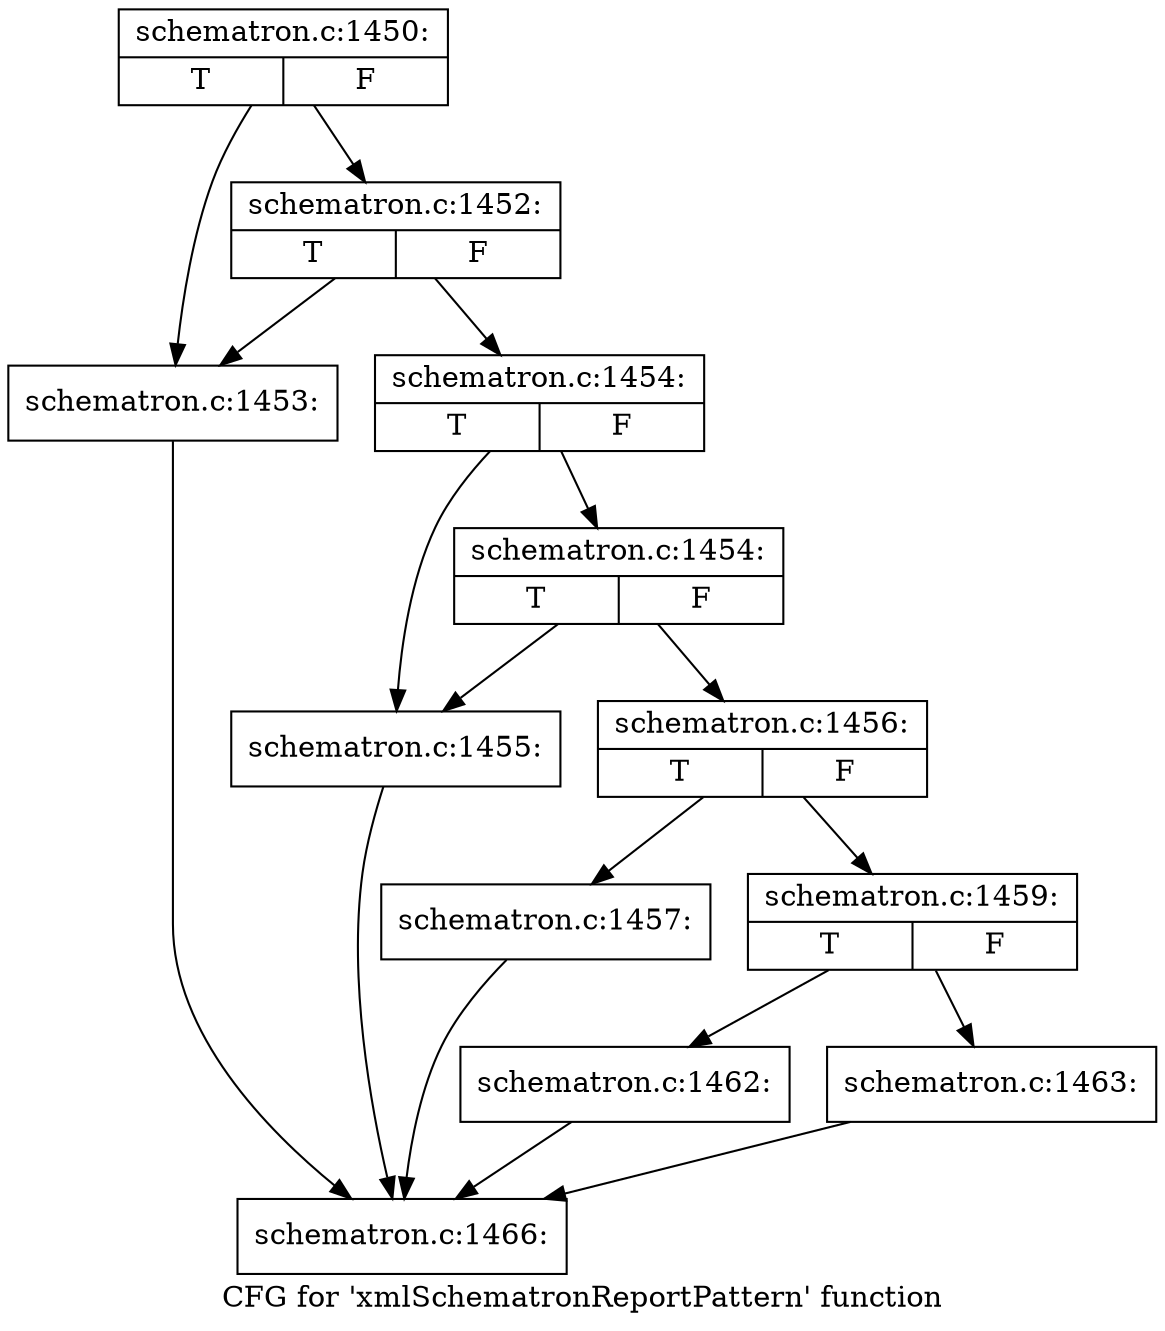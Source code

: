 digraph "CFG for 'xmlSchematronReportPattern' function" {
	label="CFG for 'xmlSchematronReportPattern' function";

	Node0x4d24170 [shape=record,label="{schematron.c:1450:|{<s0>T|<s1>F}}"];
	Node0x4d24170 -> Node0x4d24b40;
	Node0x4d24170 -> Node0x4d24be0;
	Node0x4d24be0 [shape=record,label="{schematron.c:1452:|{<s0>T|<s1>F}}"];
	Node0x4d24be0 -> Node0x4d24b40;
	Node0x4d24be0 -> Node0x4d24b90;
	Node0x4d24b40 [shape=record,label="{schematron.c:1453:}"];
	Node0x4d24b40 -> Node0x4d25c50;
	Node0x4d24b90 [shape=record,label="{schematron.c:1454:|{<s0>T|<s1>F}}"];
	Node0x4d24b90 -> Node0x4d251f0;
	Node0x4d24b90 -> Node0x4d25290;
	Node0x4d25290 [shape=record,label="{schematron.c:1454:|{<s0>T|<s1>F}}"];
	Node0x4d25290 -> Node0x4d251f0;
	Node0x4d25290 -> Node0x4d25240;
	Node0x4d251f0 [shape=record,label="{schematron.c:1455:}"];
	Node0x4d251f0 -> Node0x4d25c50;
	Node0x4d25240 [shape=record,label="{schematron.c:1456:|{<s0>T|<s1>F}}"];
	Node0x4d25240 -> Node0x4d25c00;
	Node0x4d25240 -> Node0x4d25ca0;
	Node0x4d25c00 [shape=record,label="{schematron.c:1457:}"];
	Node0x4d25c00 -> Node0x4d25c50;
	Node0x4d25ca0 [shape=record,label="{schematron.c:1459:|{<s0>T|<s1>F}}"];
	Node0x4d25ca0 -> Node0x4bcdd40;
	Node0x4d25ca0 -> Node0x4d26ef0;
	Node0x4bcdd40 [shape=record,label="{schematron.c:1462:}"];
	Node0x4bcdd40 -> Node0x4d25c50;
	Node0x4d26ef0 [shape=record,label="{schematron.c:1463:}"];
	Node0x4d26ef0 -> Node0x4d25c50;
	Node0x4d25c50 [shape=record,label="{schematron.c:1466:}"];
}
